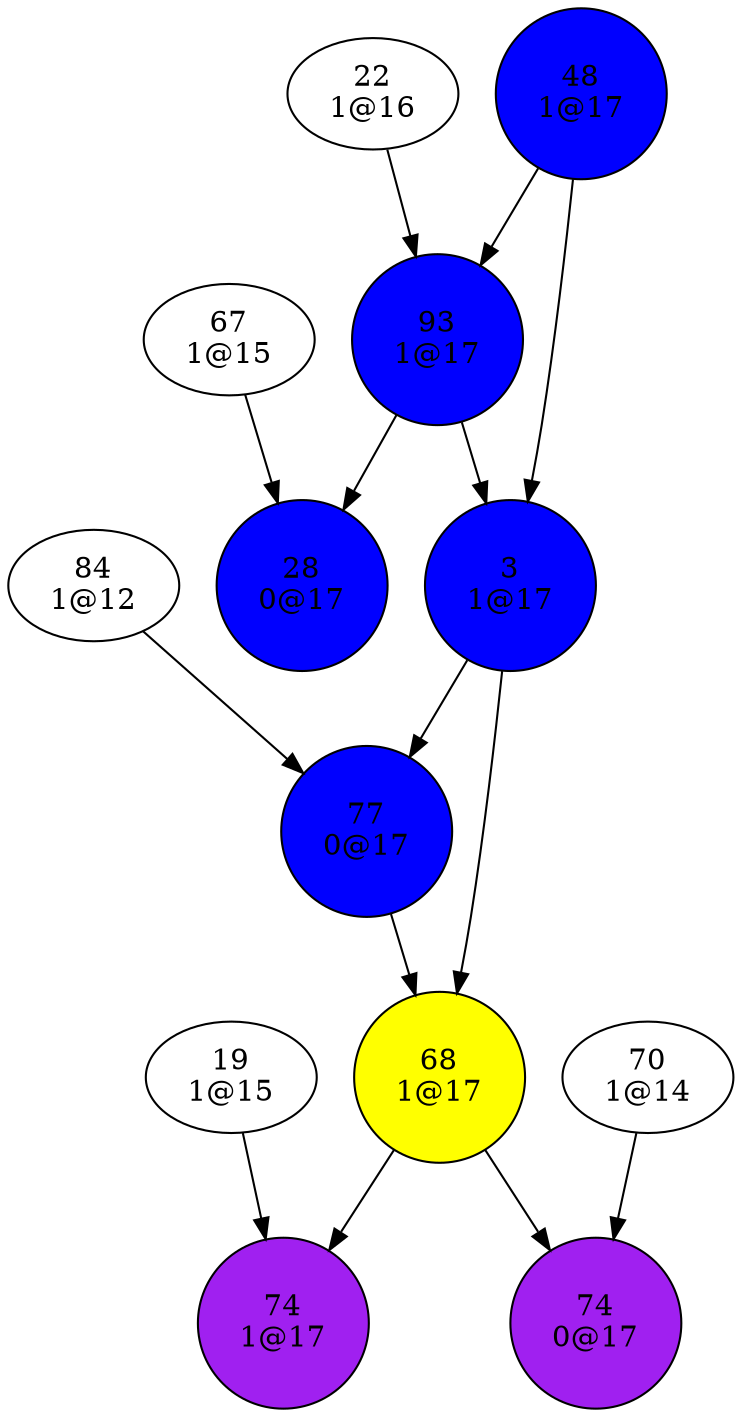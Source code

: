 digraph {
"3
1@17"->"68
1@17";
"3
1@17"->"77
0@17";
"19
1@15"->"74
1@17";
"22
1@16"->"93
1@17";
"28
0@17";
"48
1@17"->"3
1@17";
"48
1@17"->"93
1@17";
"67
1@15"->"28
0@17";
"68
1@17"->"74
0@17";
"68
1@17"->"74
1@17";
"70
1@14"->"74
0@17";
"74
0@17";
"74
1@17";
"77
0@17"->"68
1@17";
"84
1@12"->"77
0@17";
"93
1@17"->"3
1@17";
"93
1@17"->"28
0@17";
"3
1@17"[shape=circle, style=filled, fillcolor=blue];
"28
0@17"[shape=circle, style=filled, fillcolor=blue];
"48
1@17"[shape=circle, style=filled, fillcolor=blue];
"68
1@17"[shape=circle, style=filled, fillcolor=yellow];
"74
0@17"[shape=circle, style=filled, fillcolor=purple];
"74
1@17"[shape=circle, style=filled, fillcolor=purple];
"77
0@17"[shape=circle, style=filled, fillcolor=blue];
"93
1@17"[shape=circle, style=filled, fillcolor=blue];
}
